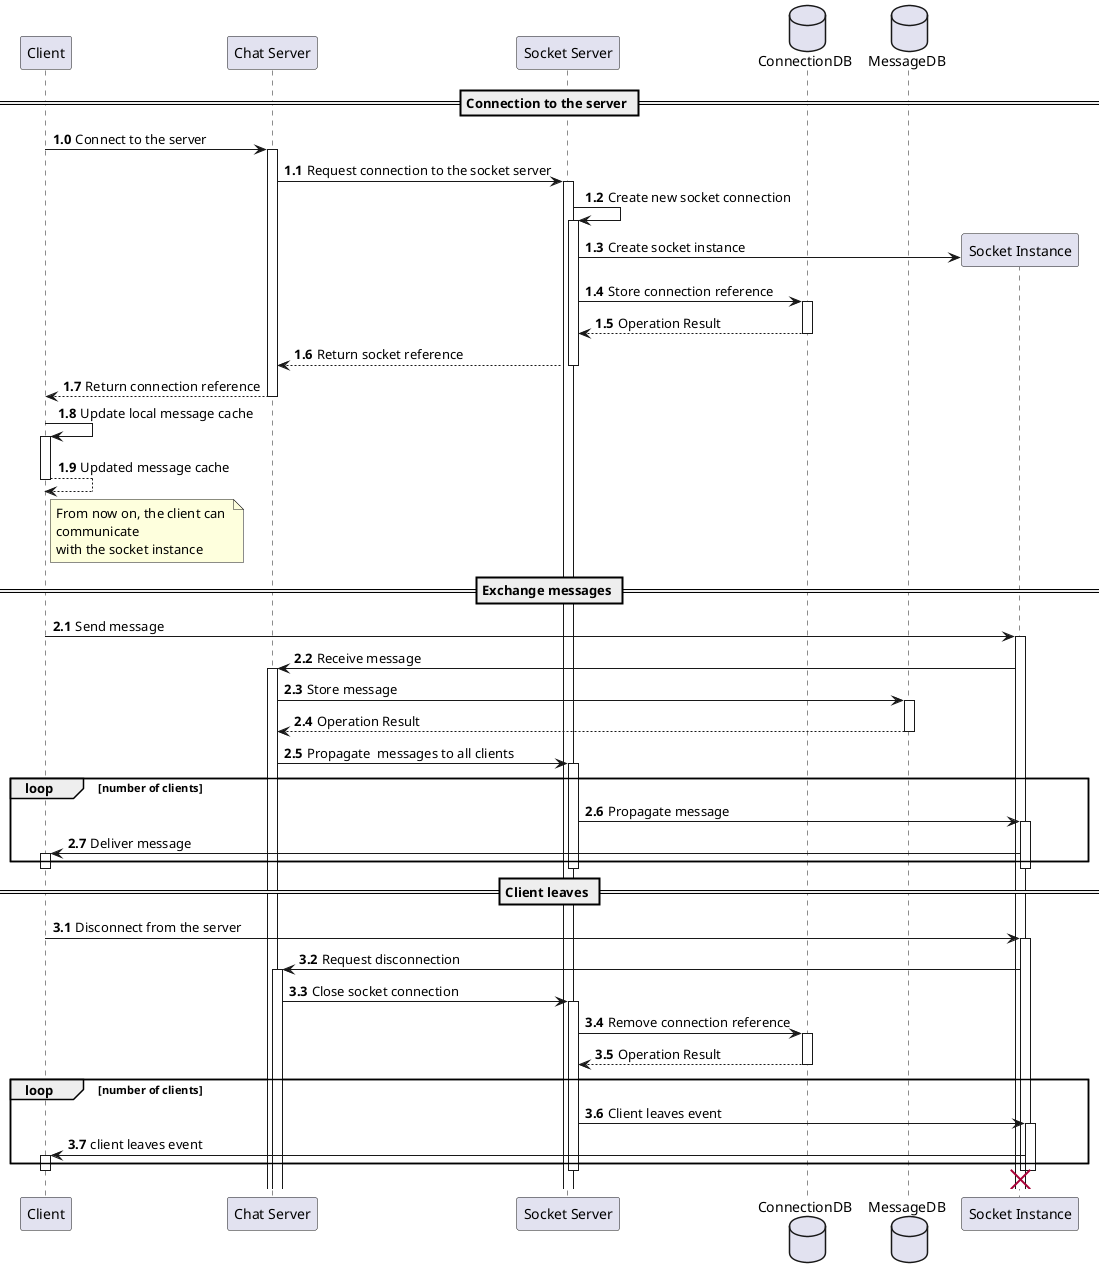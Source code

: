 @startuml Chat Sequence UML Diagram
autonumber 1.0
autoactivate on

participant "Client" as C
participant "Chat Server" as ChatS
participant "Socket Server" as SocketS
database "ConnectionDB" as CDB
database "MessageDB" as MDB


== Connection to the server ==
C -> ChatS: Connect to the server
ChatS -> SocketS: Request connection to the socket server
SocketS -> SocketS: Create new socket connection
SocketS -> "Socket Instance" ** : Create socket instance
SocketS -> CDB: Store connection reference
CDB --> SocketS: Operation Result
SocketS --> ChatS: Return socket reference
ChatS --> C: Return connection reference
C -> C: Update local message cache
C --> C: Updated message cache
note right of C
  From now on, the client can 
  communicate 
  with the socket instance
end note

== Exchange messages ==

autonumber inc A
C -> "Socket Instance": Send message
"Socket Instance" -> ChatS: Receive message
ChatS -> MDB: Store message
MDB --> ChatS: Operation Result
ChatS -> SocketS: Propagate  messages to all clients
loop number of clients
    SocketS -> "Socket Instance": Propagate message
    "Socket Instance" -> C: Deliver message
end
deactivate "Socket Instance"
deactivate SocketS
deactivate C


== Client leaves ==

autonumber inc A
C -> "Socket Instance": Disconnect from the server
"Socket Instance" -> ChatS: Request disconnection

ChatS -> SocketS: Close socket connection
SocketS -> CDB: Remove connection reference
CDB --> SocketS: Operation Result
loop number of clients
    SocketS -> "Socket Instance": Client leaves event
    "Socket Instance" -> C: client leaves event
end
deactivate "Socket Instance"
deactivate SocketS
deactivate C

destroy "Socket Instance"



@enduml